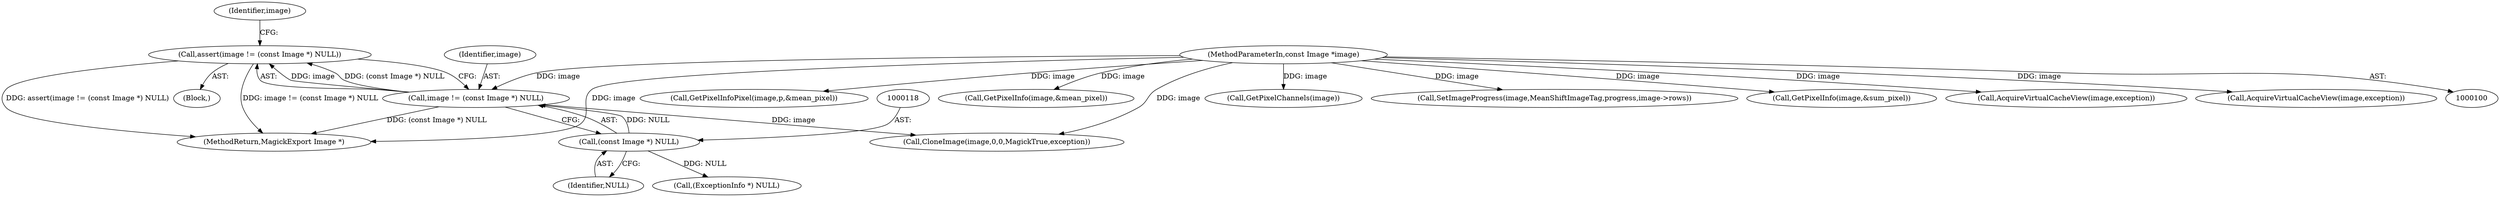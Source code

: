digraph "0_ImageMagick6_a77d8d97f5a7bced0468f0b08798c83fb67427bc@API" {
"1000114" [label="(Call,assert(image != (const Image *) NULL))"];
"1000115" [label="(Call,image != (const Image *) NULL)"];
"1000101" [label="(MethodParameterIn,const Image *image)"];
"1000117" [label="(Call,(const Image *) NULL)"];
"1000115" [label="(Call,image != (const Image *) NULL)"];
"1000292" [label="(Call,GetPixelInfoPixel(image,p,&mean_pixel))"];
"1000155" [label="(Call,CloneImage(image,0,0,MagickTrue,exception))"];
"1000791" [label="(MethodReturn,MagickExport Image *)"];
"1000288" [label="(Call,GetPixelInfo(image,&mean_pixel))"];
"1000114" [label="(Call,assert(image != (const Image *) NULL))"];
"1000117" [label="(Call,(const Image *) NULL)"];
"1000734" [label="(Call,GetPixelChannels(image))"];
"1000763" [label="(Call,SetImageProgress(image,MeanShiftImageTag,progress,image->rows))"];
"1000106" [label="(Block,)"];
"1000101" [label="(MethodParameterIn,const Image *image)"];
"1000337" [label="(Call,GetPixelInfo(image,&sum_pixel))"];
"1000123" [label="(Identifier,image)"];
"1000119" [label="(Identifier,NULL)"];
"1000144" [label="(Call,(ExceptionInfo *) NULL)"];
"1000116" [label="(Identifier,image)"];
"1000200" [label="(Call,AcquireVirtualCacheView(image,exception))"];
"1000195" [label="(Call,AcquireVirtualCacheView(image,exception))"];
"1000114" -> "1000106"  [label="AST: "];
"1000114" -> "1000115"  [label="CFG: "];
"1000115" -> "1000114"  [label="AST: "];
"1000123" -> "1000114"  [label="CFG: "];
"1000114" -> "1000791"  [label="DDG: assert(image != (const Image *) NULL)"];
"1000114" -> "1000791"  [label="DDG: image != (const Image *) NULL"];
"1000115" -> "1000114"  [label="DDG: image"];
"1000115" -> "1000114"  [label="DDG: (const Image *) NULL"];
"1000115" -> "1000117"  [label="CFG: "];
"1000116" -> "1000115"  [label="AST: "];
"1000117" -> "1000115"  [label="AST: "];
"1000115" -> "1000791"  [label="DDG: (const Image *) NULL"];
"1000101" -> "1000115"  [label="DDG: image"];
"1000117" -> "1000115"  [label="DDG: NULL"];
"1000115" -> "1000155"  [label="DDG: image"];
"1000101" -> "1000100"  [label="AST: "];
"1000101" -> "1000791"  [label="DDG: image"];
"1000101" -> "1000155"  [label="DDG: image"];
"1000101" -> "1000195"  [label="DDG: image"];
"1000101" -> "1000200"  [label="DDG: image"];
"1000101" -> "1000288"  [label="DDG: image"];
"1000101" -> "1000292"  [label="DDG: image"];
"1000101" -> "1000337"  [label="DDG: image"];
"1000101" -> "1000734"  [label="DDG: image"];
"1000101" -> "1000763"  [label="DDG: image"];
"1000117" -> "1000119"  [label="CFG: "];
"1000118" -> "1000117"  [label="AST: "];
"1000119" -> "1000117"  [label="AST: "];
"1000117" -> "1000144"  [label="DDG: NULL"];
}
